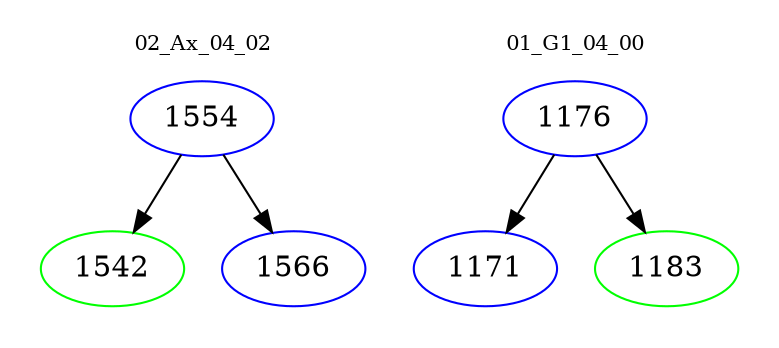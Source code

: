 digraph{
subgraph cluster_0 {
color = white
label = "02_Ax_04_02";
fontsize=10;
T0_1554 [label="1554", color="blue"]
T0_1554 -> T0_1542 [color="black"]
T0_1542 [label="1542", color="green"]
T0_1554 -> T0_1566 [color="black"]
T0_1566 [label="1566", color="blue"]
}
subgraph cluster_1 {
color = white
label = "01_G1_04_00";
fontsize=10;
T1_1176 [label="1176", color="blue"]
T1_1176 -> T1_1171 [color="black"]
T1_1171 [label="1171", color="blue"]
T1_1176 -> T1_1183 [color="black"]
T1_1183 [label="1183", color="green"]
}
}
